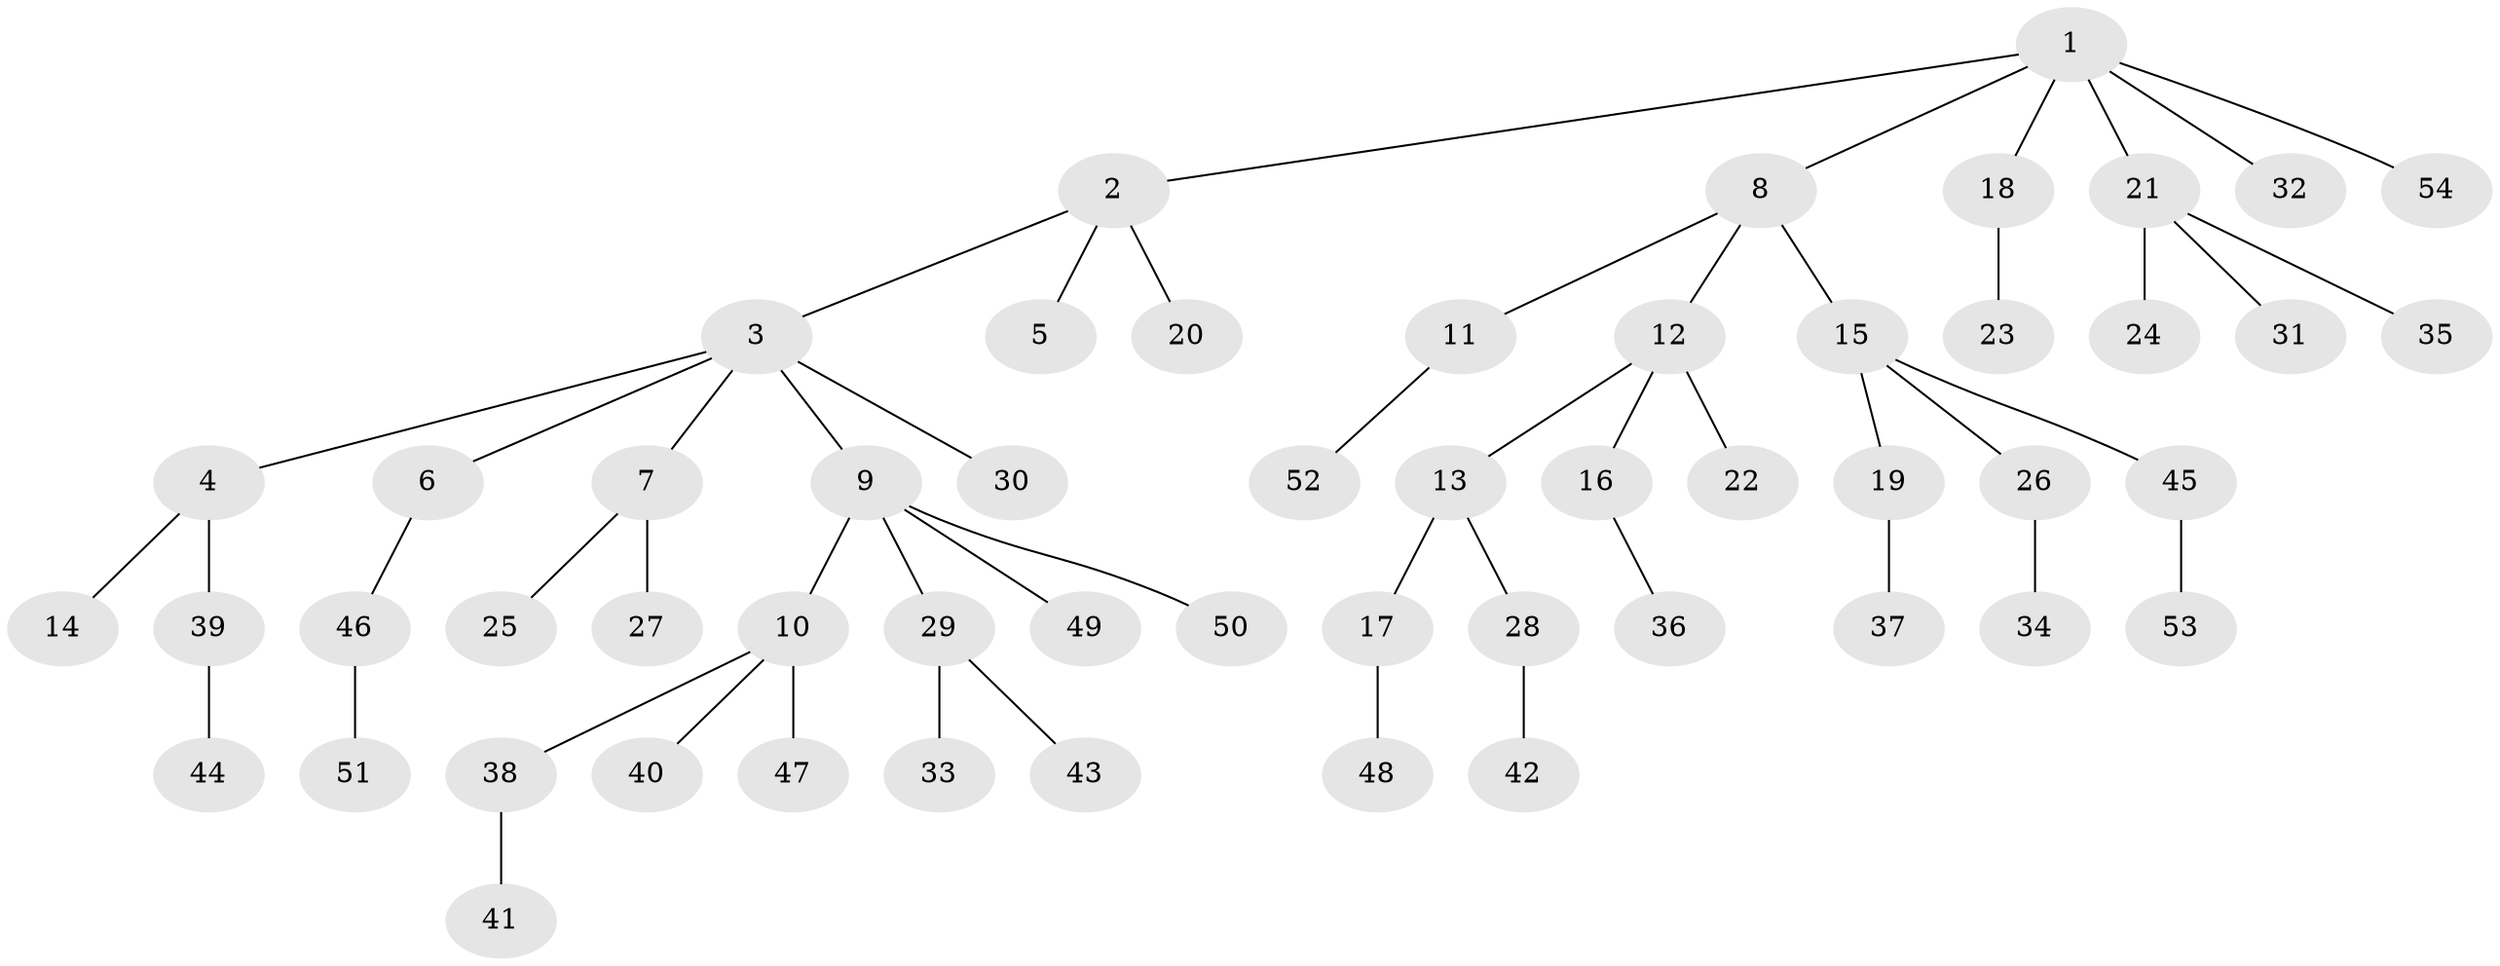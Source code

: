 // Generated by graph-tools (version 1.1) at 2025/53/03/09/25 04:53:04]
// undirected, 54 vertices, 53 edges
graph export_dot {
graph [start="1"]
  node [color=gray90,style=filled];
  1;
  2;
  3;
  4;
  5;
  6;
  7;
  8;
  9;
  10;
  11;
  12;
  13;
  14;
  15;
  16;
  17;
  18;
  19;
  20;
  21;
  22;
  23;
  24;
  25;
  26;
  27;
  28;
  29;
  30;
  31;
  32;
  33;
  34;
  35;
  36;
  37;
  38;
  39;
  40;
  41;
  42;
  43;
  44;
  45;
  46;
  47;
  48;
  49;
  50;
  51;
  52;
  53;
  54;
  1 -- 2;
  1 -- 8;
  1 -- 18;
  1 -- 21;
  1 -- 32;
  1 -- 54;
  2 -- 3;
  2 -- 5;
  2 -- 20;
  3 -- 4;
  3 -- 6;
  3 -- 7;
  3 -- 9;
  3 -- 30;
  4 -- 14;
  4 -- 39;
  6 -- 46;
  7 -- 25;
  7 -- 27;
  8 -- 11;
  8 -- 12;
  8 -- 15;
  9 -- 10;
  9 -- 29;
  9 -- 49;
  9 -- 50;
  10 -- 38;
  10 -- 40;
  10 -- 47;
  11 -- 52;
  12 -- 13;
  12 -- 16;
  12 -- 22;
  13 -- 17;
  13 -- 28;
  15 -- 19;
  15 -- 26;
  15 -- 45;
  16 -- 36;
  17 -- 48;
  18 -- 23;
  19 -- 37;
  21 -- 24;
  21 -- 31;
  21 -- 35;
  26 -- 34;
  28 -- 42;
  29 -- 33;
  29 -- 43;
  38 -- 41;
  39 -- 44;
  45 -- 53;
  46 -- 51;
}
